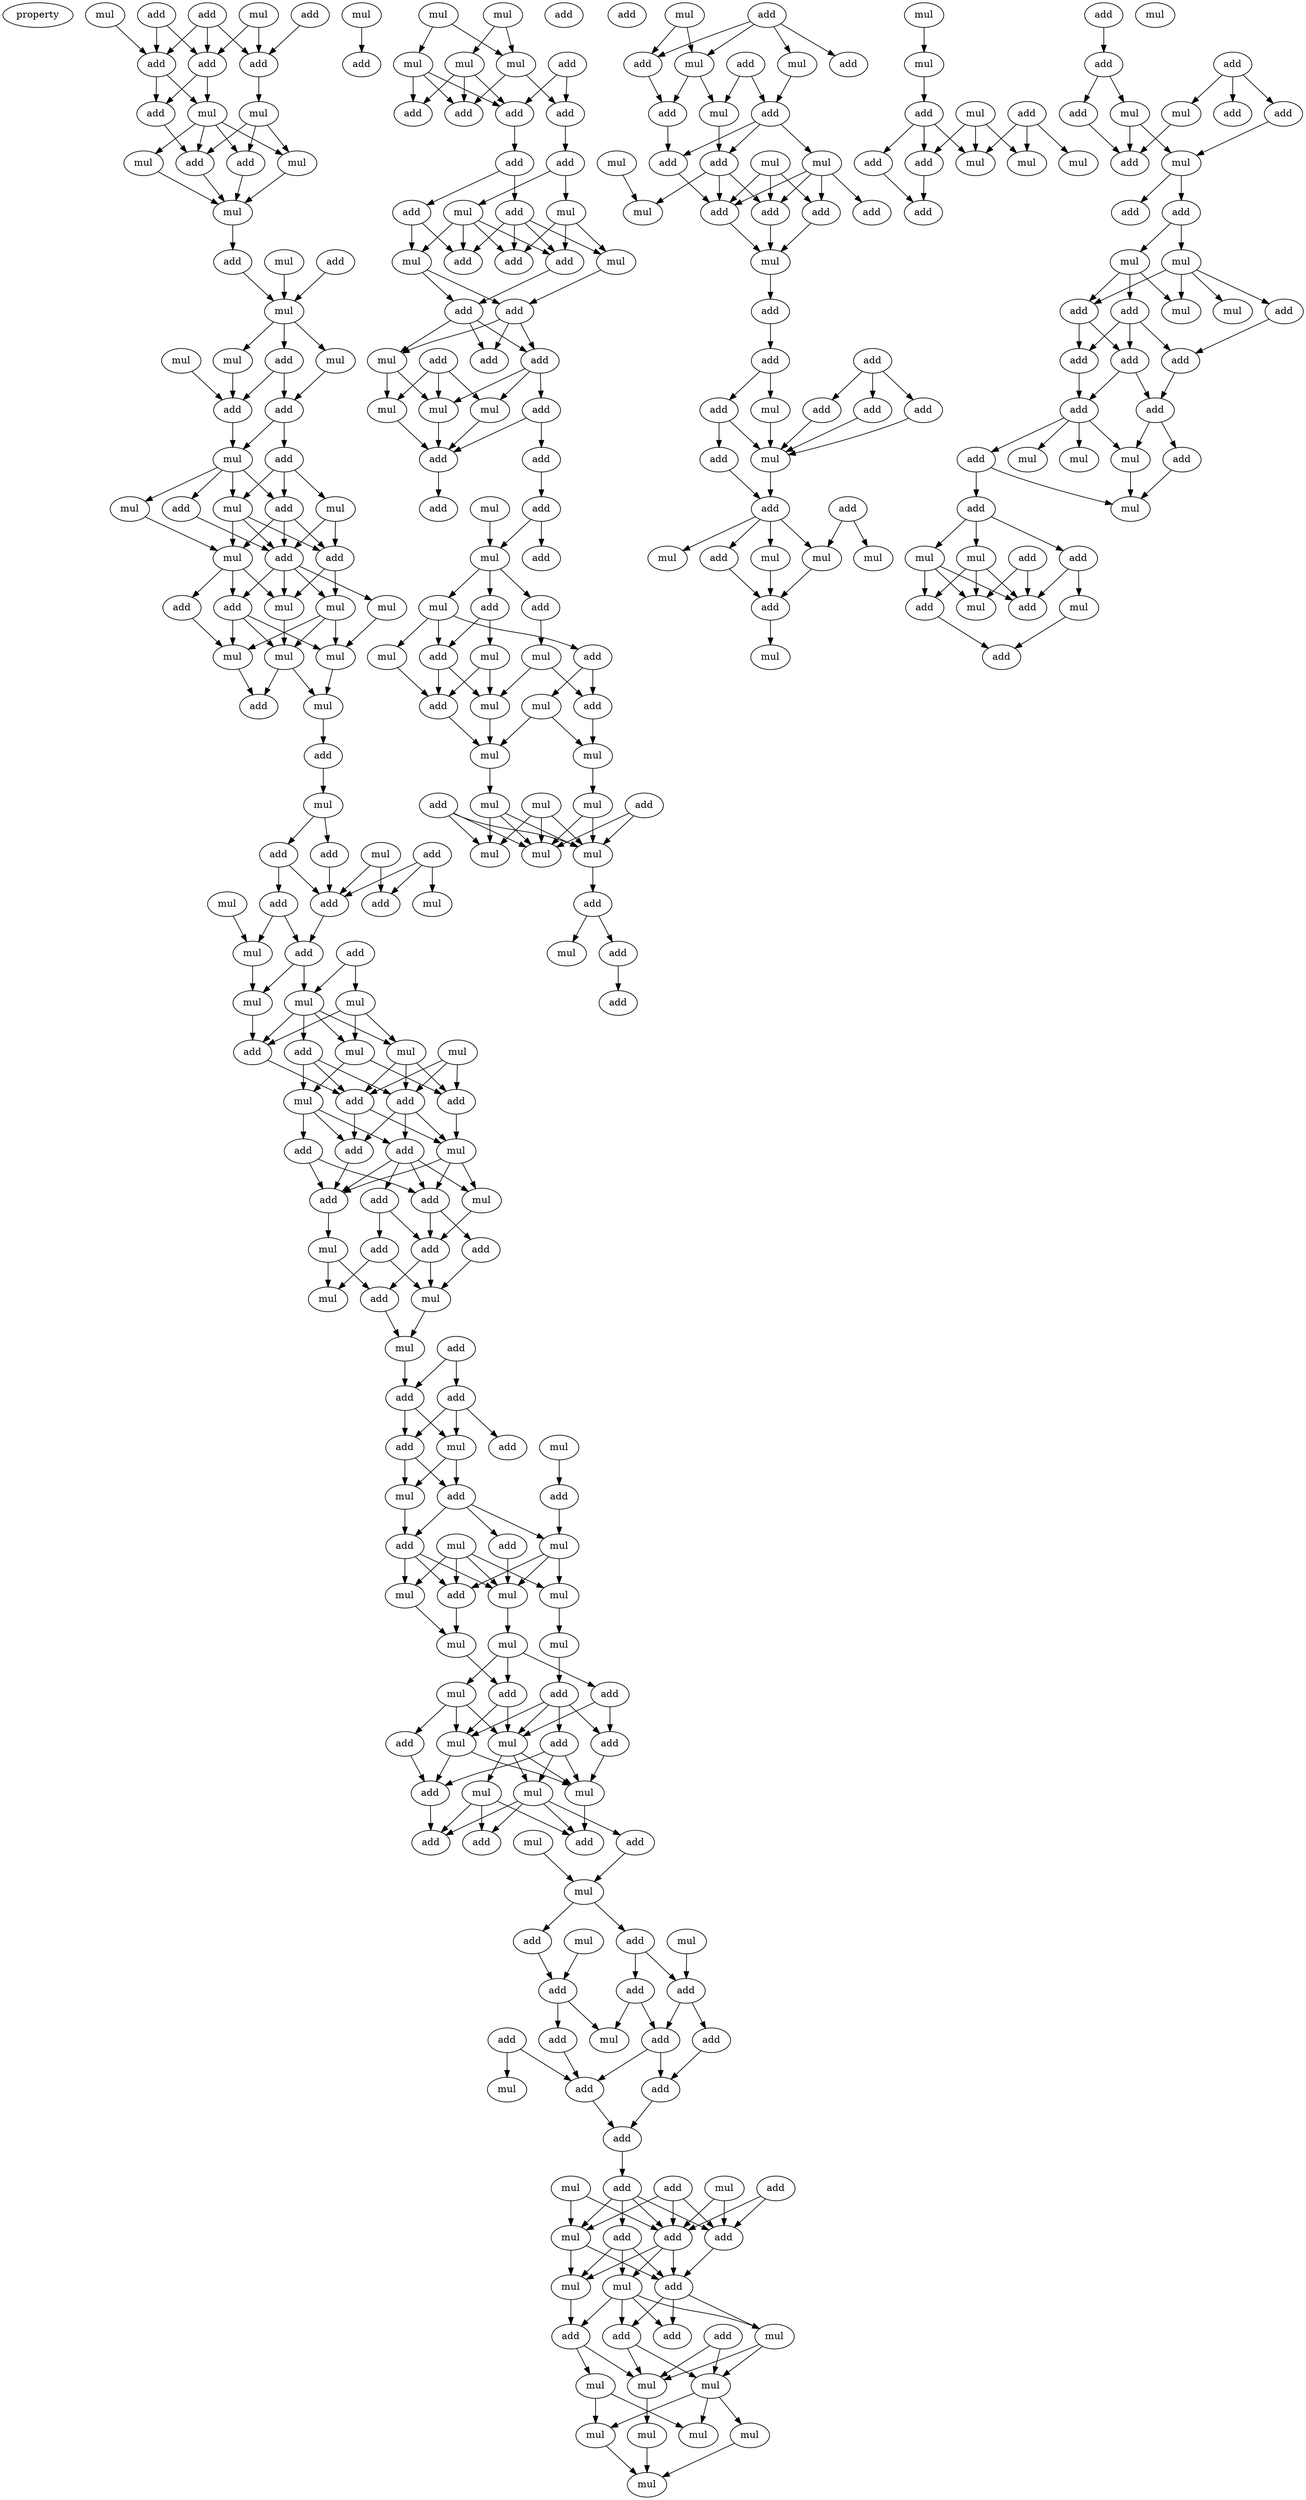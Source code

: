 digraph {
    node [fontcolor=black]
    property [mul=2,lf=1.7]
    0 [ label = add ];
    1 [ label = mul ];
    2 [ label = mul ];
    3 [ label = add ];
    4 [ label = add ];
    5 [ label = add ];
    6 [ label = add ];
    7 [ label = add ];
    8 [ label = mul ];
    9 [ label = mul ];
    10 [ label = add ];
    11 [ label = add ];
    12 [ label = mul ];
    13 [ label = mul ];
    14 [ label = add ];
    15 [ label = mul ];
    16 [ label = mul ];
    17 [ label = add ];
    18 [ label = add ];
    19 [ label = mul ];
    20 [ label = mul ];
    21 [ label = mul ];
    22 [ label = add ];
    23 [ label = mul ];
    24 [ label = add ];
    25 [ label = add ];
    26 [ label = mul ];
    27 [ label = add ];
    28 [ label = add ];
    29 [ label = mul ];
    30 [ label = mul ];
    31 [ label = mul ];
    32 [ label = add ];
    33 [ label = mul ];
    34 [ label = add ];
    35 [ label = add ];
    36 [ label = add ];
    37 [ label = mul ];
    38 [ label = mul ];
    39 [ label = add ];
    40 [ label = mul ];
    41 [ label = mul ];
    42 [ label = mul ];
    43 [ label = mul ];
    44 [ label = add ];
    45 [ label = mul ];
    46 [ label = add ];
    47 [ label = mul ];
    48 [ label = add ];
    49 [ label = add ];
    50 [ label = add ];
    51 [ label = mul ];
    52 [ label = add ];
    53 [ label = mul ];
    54 [ label = add ];
    55 [ label = add ];
    56 [ label = mul ];
    57 [ label = add ];
    58 [ label = add ];
    59 [ label = mul ];
    60 [ label = mul ];
    61 [ label = mul ];
    62 [ label = mul ];
    63 [ label = mul ];
    64 [ label = mul ];
    65 [ label = add ];
    66 [ label = add ];
    67 [ label = mul ];
    68 [ label = add ];
    69 [ label = mul ];
    70 [ label = add ];
    71 [ label = add ];
    72 [ label = mul ];
    73 [ label = add ];
    74 [ label = add ];
    75 [ label = add ];
    76 [ label = add ];
    77 [ label = add ];
    78 [ label = mul ];
    79 [ label = add ];
    80 [ label = mul ];
    81 [ label = add ];
    82 [ label = add ];
    83 [ label = add ];
    84 [ label = mul ];
    85 [ label = add ];
    86 [ label = mul ];
    87 [ label = mul ];
    88 [ label = add ];
    89 [ label = add ];
    90 [ label = add ];
    91 [ label = add ];
    92 [ label = add ];
    93 [ label = mul ];
    94 [ label = mul ];
    95 [ label = mul ];
    96 [ label = add ];
    97 [ label = add ];
    98 [ label = mul ];
    99 [ label = add ];
    100 [ label = add ];
    101 [ label = mul ];
    102 [ label = mul ];
    103 [ label = add ];
    104 [ label = mul ];
    105 [ label = mul ];
    106 [ label = mul ];
    107 [ label = mul ];
    108 [ label = mul ];
    109 [ label = mul ];
    110 [ label = add ];
    111 [ label = add ];
    112 [ label = add ];
    113 [ label = add ];
    114 [ label = add ];
    115 [ label = mul ];
    116 [ label = add ];
    117 [ label = mul ];
    118 [ label = add ];
    119 [ label = mul ];
    120 [ label = mul ];
    121 [ label = mul ];
    122 [ label = add ];
    123 [ label = mul ];
    124 [ label = add ];
    125 [ label = add ];
    126 [ label = add ];
    127 [ label = mul ];
    128 [ label = mul ];
    129 [ label = mul ];
    130 [ label = add ];
    131 [ label = add ];
    132 [ label = add ];
    133 [ label = add ];
    134 [ label = add ];
    135 [ label = add ];
    136 [ label = mul ];
    137 [ label = add ];
    138 [ label = add ];
    139 [ label = add ];
    140 [ label = add ];
    141 [ label = add ];
    142 [ label = mul ];
    143 [ label = add ];
    144 [ label = add ];
    145 [ label = mul ];
    146 [ label = add ];
    147 [ label = mul ];
    148 [ label = add ];
    149 [ label = add ];
    150 [ label = add ];
    151 [ label = add ];
    152 [ label = mul ];
    153 [ label = add ];
    154 [ label = mul ];
    155 [ label = mul ];
    156 [ label = add ];
    157 [ label = add ];
    158 [ label = add ];
    159 [ label = mul ];
    160 [ label = add ];
    161 [ label = mul ];
    162 [ label = mul ];
    163 [ label = mul ];
    164 [ label = mul ];
    165 [ label = mul ];
    166 [ label = mul ];
    167 [ label = mul ];
    168 [ label = mul ];
    169 [ label = mul ];
    170 [ label = add ];
    171 [ label = mul ];
    172 [ label = mul ];
    173 [ label = add ];
    174 [ label = mul ];
    175 [ label = add ];
    176 [ label = mul ];
    177 [ label = mul ];
    178 [ label = add ];
    179 [ label = add ];
    180 [ label = add ];
    181 [ label = add ];
    182 [ label = add ];
    183 [ label = add ];
    184 [ label = add ];
    185 [ label = mul ];
    186 [ label = mul ];
    187 [ label = add ];
    188 [ label = mul ];
    189 [ label = add ];
    190 [ label = add ];
    191 [ label = add ];
    192 [ label = mul ];
    193 [ label = add ];
    194 [ label = add ];
    195 [ label = mul ];
    196 [ label = add ];
    197 [ label = add ];
    198 [ label = add ];
    199 [ label = mul ];
    200 [ label = mul ];
    201 [ label = mul ];
    202 [ label = add ];
    203 [ label = add ];
    204 [ label = add ];
    205 [ label = add ];
    206 [ label = add ];
    207 [ label = mul ];
    208 [ label = add ];
    209 [ label = mul ];
    210 [ label = add ];
    211 [ label = mul ];
    212 [ label = add ];
    213 [ label = add ];
    214 [ label = mul ];
    215 [ label = mul ];
    216 [ label = add ];
    217 [ label = mul ];
    218 [ label = add ];
    219 [ label = mul ];
    220 [ label = add ];
    221 [ label = mul ];
    222 [ label = add ];
    223 [ label = mul ];
    224 [ label = mul ];
    225 [ label = mul ];
    226 [ label = mul ];
    227 [ label = mul ];
    228 [ label = add ];
    229 [ label = add ];
    230 [ label = mul ];
    231 [ label = mul ];
    232 [ label = mul ];
    233 [ label = add ];
    234 [ label = mul ];
    235 [ label = add ];
    236 [ label = add ];
    237 [ label = mul ];
    238 [ label = add ];
    239 [ label = add ];
    240 [ label = add ];
    241 [ label = mul ];
    242 [ label = mul ];
    243 [ label = add ];
    244 [ label = mul ];
    245 [ label = add ];
    246 [ label = add ];
    247 [ label = mul ];
    248 [ label = add ];
    249 [ label = mul ];
    250 [ label = add ];
    251 [ label = mul ];
    252 [ label = add ];
    253 [ label = add ];
    254 [ label = mul ];
    255 [ label = add ];
    256 [ label = add ];
    257 [ label = mul ];
    258 [ label = add ];
    259 [ label = add ];
    260 [ label = add ];
    261 [ label = add ];
    262 [ label = add ];
    263 [ label = mul ];
    264 [ label = add ];
    265 [ label = add ];
    266 [ label = mul ];
    267 [ label = add ];
    268 [ label = add ];
    269 [ label = add ];
    270 [ label = add ];
    271 [ label = mul ];
    272 [ label = mul ];
    273 [ label = mul ];
    274 [ label = mul ];
    275 [ label = add ];
    276 [ label = mul ];
    277 [ label = mul ];
    278 [ label = mul ];
    279 [ label = add ];
    280 [ label = mul ];
    281 [ label = add ];
    282 [ label = add ];
    283 [ label = add ];
    284 [ label = mul ];
    285 [ label = mul ];
    286 [ label = mul ];
    287 [ label = add ];
    288 [ label = add ];
    289 [ label = add ];
    290 [ label = add ];
    291 [ label = add ];
    292 [ label = add ];
    293 [ label = mul ];
    294 [ label = add ];
    295 [ label = mul ];
    296 [ label = add ];
    297 [ label = mul ];
    298 [ label = add ];
    299 [ label = add ];
    300 [ label = mul ];
    301 [ label = mul ];
    302 [ label = mul ];
    303 [ label = add ];
    304 [ label = add ];
    305 [ label = mul ];
    306 [ label = add ];
    307 [ label = add ];
    308 [ label = add ];
    309 [ label = add ];
    310 [ label = add ];
    311 [ label = add ];
    312 [ label = add ];
    313 [ label = mul ];
    314 [ label = mul ];
    315 [ label = mul ];
    316 [ label = add ];
    317 [ label = mul ];
    318 [ label = add ];
    319 [ label = mul ];
    320 [ label = mul ];
    321 [ label = add ];
    322 [ label = add ];
    323 [ label = mul ];
    324 [ label = add ];
    325 [ label = mul ];
    326 [ label = mul ];
    327 [ label = add ];
    328 [ label = add ];
    0 -> 5 [ name = 0 ];
    0 -> 6 [ name = 1 ];
    0 -> 7 [ name = 2 ];
    1 -> 6 [ name = 3 ];
    1 -> 7 [ name = 4 ];
    2 -> 5 [ name = 5 ];
    3 -> 7 [ name = 6 ];
    4 -> 5 [ name = 7 ];
    4 -> 6 [ name = 8 ];
    5 -> 8 [ name = 9 ];
    5 -> 10 [ name = 10 ];
    6 -> 8 [ name = 11 ];
    6 -> 10 [ name = 12 ];
    7 -> 9 [ name = 13 ];
    8 -> 11 [ name = 14 ];
    8 -> 12 [ name = 15 ];
    8 -> 13 [ name = 16 ];
    8 -> 14 [ name = 17 ];
    9 -> 11 [ name = 18 ];
    9 -> 12 [ name = 19 ];
    9 -> 14 [ name = 20 ];
    10 -> 14 [ name = 21 ];
    11 -> 15 [ name = 22 ];
    12 -> 15 [ name = 23 ];
    13 -> 15 [ name = 24 ];
    14 -> 15 [ name = 25 ];
    15 -> 18 [ name = 26 ];
    16 -> 19 [ name = 27 ];
    17 -> 19 [ name = 28 ];
    18 -> 19 [ name = 29 ];
    19 -> 20 [ name = 30 ];
    19 -> 21 [ name = 31 ];
    19 -> 22 [ name = 32 ];
    20 -> 24 [ name = 33 ];
    21 -> 25 [ name = 34 ];
    22 -> 24 [ name = 35 ];
    22 -> 25 [ name = 36 ];
    23 -> 24 [ name = 37 ];
    24 -> 26 [ name = 38 ];
    25 -> 26 [ name = 39 ];
    25 -> 27 [ name = 40 ];
    26 -> 28 [ name = 41 ];
    26 -> 29 [ name = 42 ];
    26 -> 31 [ name = 43 ];
    26 -> 32 [ name = 44 ];
    27 -> 30 [ name = 45 ];
    27 -> 31 [ name = 46 ];
    27 -> 32 [ name = 47 ];
    28 -> 34 [ name = 48 ];
    29 -> 33 [ name = 49 ];
    30 -> 34 [ name = 50 ];
    30 -> 35 [ name = 51 ];
    31 -> 33 [ name = 52 ];
    31 -> 34 [ name = 53 ];
    31 -> 35 [ name = 54 ];
    32 -> 33 [ name = 55 ];
    32 -> 34 [ name = 56 ];
    32 -> 35 [ name = 57 ];
    33 -> 36 [ name = 58 ];
    33 -> 39 [ name = 59 ];
    33 -> 40 [ name = 60 ];
    34 -> 36 [ name = 61 ];
    34 -> 37 [ name = 62 ];
    34 -> 38 [ name = 63 ];
    34 -> 40 [ name = 64 ];
    35 -> 38 [ name = 65 ];
    35 -> 40 [ name = 66 ];
    36 -> 41 [ name = 67 ];
    36 -> 42 [ name = 68 ];
    36 -> 43 [ name = 69 ];
    37 -> 42 [ name = 70 ];
    38 -> 41 [ name = 71 ];
    38 -> 42 [ name = 72 ];
    38 -> 43 [ name = 73 ];
    39 -> 43 [ name = 74 ];
    40 -> 41 [ name = 75 ];
    41 -> 44 [ name = 76 ];
    41 -> 45 [ name = 77 ];
    42 -> 45 [ name = 78 ];
    43 -> 44 [ name = 79 ];
    45 -> 46 [ name = 80 ];
    46 -> 47 [ name = 81 ];
    47 -> 49 [ name = 82 ];
    47 -> 50 [ name = 83 ];
    48 -> 52 [ name = 84 ];
    48 -> 54 [ name = 85 ];
    48 -> 56 [ name = 86 ];
    49 -> 52 [ name = 87 ];
    50 -> 52 [ name = 88 ];
    50 -> 55 [ name = 89 ];
    51 -> 52 [ name = 90 ];
    51 -> 54 [ name = 91 ];
    52 -> 58 [ name = 92 ];
    53 -> 59 [ name = 93 ];
    55 -> 58 [ name = 94 ];
    55 -> 59 [ name = 95 ];
    57 -> 60 [ name = 96 ];
    57 -> 61 [ name = 97 ];
    58 -> 61 [ name = 98 ];
    58 -> 62 [ name = 99 ];
    59 -> 62 [ name = 100 ];
    60 -> 63 [ name = 101 ];
    60 -> 65 [ name = 102 ];
    60 -> 67 [ name = 103 ];
    61 -> 63 [ name = 104 ];
    61 -> 65 [ name = 105 ];
    61 -> 66 [ name = 106 ];
    61 -> 67 [ name = 107 ];
    62 -> 65 [ name = 108 ];
    63 -> 68 [ name = 109 ];
    63 -> 70 [ name = 110 ];
    63 -> 71 [ name = 111 ];
    64 -> 68 [ name = 112 ];
    64 -> 70 [ name = 113 ];
    64 -> 71 [ name = 114 ];
    65 -> 68 [ name = 115 ];
    66 -> 68 [ name = 116 ];
    66 -> 69 [ name = 117 ];
    66 -> 71 [ name = 118 ];
    67 -> 69 [ name = 119 ];
    67 -> 70 [ name = 120 ];
    68 -> 72 [ name = 121 ];
    68 -> 74 [ name = 122 ];
    69 -> 73 [ name = 123 ];
    69 -> 74 [ name = 124 ];
    69 -> 75 [ name = 125 ];
    70 -> 72 [ name = 126 ];
    71 -> 72 [ name = 127 ];
    71 -> 74 [ name = 128 ];
    71 -> 75 [ name = 129 ];
    72 -> 76 [ name = 130 ];
    72 -> 78 [ name = 131 ];
    72 -> 79 [ name = 132 ];
    73 -> 76 [ name = 133 ];
    73 -> 79 [ name = 134 ];
    74 -> 76 [ name = 135 ];
    75 -> 76 [ name = 136 ];
    75 -> 77 [ name = 137 ];
    75 -> 78 [ name = 138 ];
    75 -> 79 [ name = 139 ];
    76 -> 80 [ name = 140 ];
    77 -> 81 [ name = 141 ];
    77 -> 83 [ name = 142 ];
    78 -> 83 [ name = 143 ];
    79 -> 82 [ name = 144 ];
    79 -> 83 [ name = 145 ];
    80 -> 85 [ name = 146 ];
    80 -> 86 [ name = 147 ];
    81 -> 84 [ name = 148 ];
    81 -> 86 [ name = 149 ];
    82 -> 84 [ name = 150 ];
    83 -> 84 [ name = 151 ];
    83 -> 85 [ name = 152 ];
    84 -> 87 [ name = 153 ];
    85 -> 87 [ name = 154 ];
    87 -> 89 [ name = 155 ];
    88 -> 89 [ name = 156 ];
    88 -> 90 [ name = 157 ];
    89 -> 92 [ name = 158 ];
    89 -> 93 [ name = 159 ];
    90 -> 91 [ name = 160 ];
    90 -> 92 [ name = 161 ];
    90 -> 93 [ name = 162 ];
    92 -> 95 [ name = 163 ];
    92 -> 96 [ name = 164 ];
    93 -> 95 [ name = 165 ];
    93 -> 96 [ name = 166 ];
    94 -> 97 [ name = 167 ];
    95 -> 99 [ name = 168 ];
    96 -> 98 [ name = 169 ];
    96 -> 99 [ name = 170 ];
    96 -> 100 [ name = 171 ];
    97 -> 98 [ name = 172 ];
    98 -> 102 [ name = 173 ];
    98 -> 103 [ name = 174 ];
    98 -> 104 [ name = 175 ];
    99 -> 103 [ name = 176 ];
    99 -> 104 [ name = 177 ];
    99 -> 105 [ name = 178 ];
    100 -> 104 [ name = 179 ];
    101 -> 102 [ name = 180 ];
    101 -> 103 [ name = 181 ];
    101 -> 104 [ name = 182 ];
    101 -> 105 [ name = 183 ];
    102 -> 106 [ name = 184 ];
    103 -> 108 [ name = 185 ];
    104 -> 107 [ name = 186 ];
    105 -> 108 [ name = 187 ];
    106 -> 110 [ name = 188 ];
    107 -> 109 [ name = 189 ];
    107 -> 111 [ name = 190 ];
    107 -> 112 [ name = 191 ];
    108 -> 112 [ name = 192 ];
    109 -> 115 [ name = 193 ];
    109 -> 116 [ name = 194 ];
    109 -> 117 [ name = 195 ];
    110 -> 113 [ name = 196 ];
    110 -> 114 [ name = 197 ];
    110 -> 115 [ name = 198 ];
    110 -> 117 [ name = 199 ];
    111 -> 114 [ name = 200 ];
    111 -> 117 [ name = 201 ];
    112 -> 115 [ name = 202 ];
    112 -> 117 [ name = 203 ];
    113 -> 118 [ name = 204 ];
    113 -> 119 [ name = 205 ];
    113 -> 121 [ name = 206 ];
    114 -> 119 [ name = 207 ];
    115 -> 118 [ name = 208 ];
    115 -> 119 [ name = 209 ];
    116 -> 118 [ name = 210 ];
    117 -> 119 [ name = 211 ];
    117 -> 120 [ name = 212 ];
    117 -> 121 [ name = 213 ];
    118 -> 125 [ name = 214 ];
    119 -> 122 [ name = 215 ];
    120 -> 122 [ name = 216 ];
    120 -> 124 [ name = 217 ];
    120 -> 125 [ name = 218 ];
    121 -> 122 [ name = 219 ];
    121 -> 124 [ name = 220 ];
    121 -> 125 [ name = 221 ];
    121 -> 126 [ name = 222 ];
    123 -> 127 [ name = 223 ];
    126 -> 127 [ name = 224 ];
    127 -> 130 [ name = 225 ];
    127 -> 131 [ name = 226 ];
    128 -> 132 [ name = 227 ];
    129 -> 133 [ name = 228 ];
    130 -> 132 [ name = 229 ];
    131 -> 133 [ name = 230 ];
    131 -> 134 [ name = 231 ];
    132 -> 135 [ name = 232 ];
    132 -> 136 [ name = 233 ];
    133 -> 137 [ name = 234 ];
    133 -> 139 [ name = 235 ];
    134 -> 136 [ name = 236 ];
    134 -> 137 [ name = 237 ];
    135 -> 140 [ name = 238 ];
    137 -> 140 [ name = 239 ];
    137 -> 141 [ name = 240 ];
    138 -> 140 [ name = 241 ];
    138 -> 142 [ name = 242 ];
    139 -> 141 [ name = 243 ];
    140 -> 143 [ name = 244 ];
    141 -> 143 [ name = 245 ];
    143 -> 144 [ name = 246 ];
    144 -> 149 [ name = 247 ];
    144 -> 150 [ name = 248 ];
    144 -> 151 [ name = 249 ];
    144 -> 152 [ name = 250 ];
    145 -> 151 [ name = 251 ];
    145 -> 152 [ name = 252 ];
    146 -> 149 [ name = 253 ];
    146 -> 151 [ name = 254 ];
    146 -> 152 [ name = 255 ];
    147 -> 149 [ name = 256 ];
    147 -> 151 [ name = 257 ];
    148 -> 149 [ name = 258 ];
    148 -> 151 [ name = 259 ];
    149 -> 153 [ name = 260 ];
    150 -> 153 [ name = 261 ];
    150 -> 154 [ name = 262 ];
    150 -> 155 [ name = 263 ];
    151 -> 153 [ name = 264 ];
    151 -> 154 [ name = 265 ];
    151 -> 155 [ name = 266 ];
    152 -> 153 [ name = 267 ];
    152 -> 154 [ name = 268 ];
    153 -> 157 [ name = 269 ];
    153 -> 159 [ name = 270 ];
    153 -> 160 [ name = 271 ];
    154 -> 156 [ name = 272 ];
    155 -> 156 [ name = 273 ];
    155 -> 157 [ name = 274 ];
    155 -> 159 [ name = 275 ];
    155 -> 160 [ name = 276 ];
    156 -> 162 [ name = 277 ];
    156 -> 163 [ name = 278 ];
    157 -> 161 [ name = 279 ];
    157 -> 163 [ name = 280 ];
    158 -> 161 [ name = 281 ];
    158 -> 163 [ name = 282 ];
    159 -> 161 [ name = 283 ];
    159 -> 163 [ name = 284 ];
    161 -> 164 [ name = 285 ];
    161 -> 165 [ name = 286 ];
    161 -> 167 [ name = 287 ];
    162 -> 164 [ name = 288 ];
    162 -> 165 [ name = 289 ];
    163 -> 166 [ name = 290 ];
    165 -> 168 [ name = 291 ];
    166 -> 168 [ name = 292 ];
    167 -> 168 [ name = 293 ];
    169 -> 170 [ name = 294 ];
    171 -> 176 [ name = 295 ];
    171 -> 177 [ name = 296 ];
    172 -> 174 [ name = 297 ];
    172 -> 176 [ name = 298 ];
    174 -> 178 [ name = 299 ];
    174 -> 179 [ name = 300 ];
    174 -> 181 [ name = 301 ];
    175 -> 179 [ name = 302 ];
    175 -> 180 [ name = 303 ];
    176 -> 180 [ name = 304 ];
    176 -> 181 [ name = 305 ];
    177 -> 178 [ name = 306 ];
    177 -> 179 [ name = 307 ];
    177 -> 181 [ name = 308 ];
    179 -> 183 [ name = 309 ];
    180 -> 182 [ name = 310 ];
    182 -> 185 [ name = 311 ];
    182 -> 186 [ name = 312 ];
    183 -> 184 [ name = 313 ];
    183 -> 187 [ name = 314 ];
    184 -> 188 [ name = 315 ];
    184 -> 189 [ name = 316 ];
    185 -> 188 [ name = 317 ];
    185 -> 189 [ name = 318 ];
    185 -> 190 [ name = 319 ];
    185 -> 191 [ name = 320 ];
    186 -> 190 [ name = 321 ];
    186 -> 191 [ name = 322 ];
    186 -> 192 [ name = 323 ];
    187 -> 189 [ name = 324 ];
    187 -> 190 [ name = 325 ];
    187 -> 191 [ name = 326 ];
    187 -> 192 [ name = 327 ];
    188 -> 193 [ name = 328 ];
    188 -> 194 [ name = 329 ];
    190 -> 193 [ name = 330 ];
    192 -> 194 [ name = 331 ];
    193 -> 195 [ name = 332 ];
    193 -> 196 [ name = 333 ];
    193 -> 197 [ name = 334 ];
    194 -> 195 [ name = 335 ];
    194 -> 196 [ name = 336 ];
    194 -> 197 [ name = 337 ];
    195 -> 199 [ name = 338 ];
    195 -> 200 [ name = 339 ];
    197 -> 200 [ name = 340 ];
    197 -> 201 [ name = 341 ];
    197 -> 202 [ name = 342 ];
    198 -> 199 [ name = 343 ];
    198 -> 200 [ name = 344 ];
    198 -> 201 [ name = 345 ];
    199 -> 204 [ name = 346 ];
    200 -> 204 [ name = 347 ];
    201 -> 204 [ name = 348 ];
    202 -> 203 [ name = 349 ];
    202 -> 204 [ name = 350 ];
    203 -> 208 [ name = 351 ];
    204 -> 206 [ name = 352 ];
    207 -> 209 [ name = 353 ];
    208 -> 209 [ name = 354 ];
    208 -> 210 [ name = 355 ];
    209 -> 211 [ name = 356 ];
    209 -> 212 [ name = 357 ];
    209 -> 213 [ name = 358 ];
    211 -> 214 [ name = 359 ];
    211 -> 216 [ name = 360 ];
    211 -> 218 [ name = 361 ];
    212 -> 215 [ name = 362 ];
    212 -> 218 [ name = 363 ];
    213 -> 217 [ name = 364 ];
    214 -> 222 [ name = 365 ];
    215 -> 219 [ name = 366 ];
    215 -> 222 [ name = 367 ];
    216 -> 220 [ name = 368 ];
    216 -> 221 [ name = 369 ];
    217 -> 219 [ name = 370 ];
    217 -> 220 [ name = 371 ];
    218 -> 219 [ name = 372 ];
    218 -> 222 [ name = 373 ];
    219 -> 224 [ name = 374 ];
    220 -> 223 [ name = 375 ];
    221 -> 223 [ name = 376 ];
    221 -> 224 [ name = 377 ];
    222 -> 224 [ name = 378 ];
    223 -> 226 [ name = 379 ];
    224 -> 225 [ name = 380 ];
    225 -> 230 [ name = 381 ];
    225 -> 231 [ name = 382 ];
    225 -> 232 [ name = 383 ];
    226 -> 230 [ name = 384 ];
    226 -> 232 [ name = 385 ];
    227 -> 230 [ name = 386 ];
    227 -> 231 [ name = 387 ];
    227 -> 232 [ name = 388 ];
    228 -> 230 [ name = 389 ];
    228 -> 231 [ name = 390 ];
    228 -> 232 [ name = 391 ];
    229 -> 230 [ name = 392 ];
    229 -> 232 [ name = 393 ];
    230 -> 233 [ name = 394 ];
    233 -> 234 [ name = 395 ];
    233 -> 235 [ name = 396 ];
    235 -> 236 [ name = 397 ];
    237 -> 240 [ name = 398 ];
    237 -> 241 [ name = 399 ];
    238 -> 239 [ name = 400 ];
    238 -> 240 [ name = 401 ];
    238 -> 241 [ name = 402 ];
    238 -> 242 [ name = 403 ];
    240 -> 245 [ name = 404 ];
    241 -> 244 [ name = 405 ];
    241 -> 245 [ name = 406 ];
    242 -> 246 [ name = 407 ];
    243 -> 244 [ name = 408 ];
    243 -> 246 [ name = 409 ];
    244 -> 250 [ name = 410 ];
    245 -> 248 [ name = 411 ];
    246 -> 248 [ name = 412 ];
    246 -> 250 [ name = 413 ];
    246 -> 251 [ name = 414 ];
    247 -> 252 [ name = 415 ];
    247 -> 255 [ name = 416 ];
    247 -> 256 [ name = 417 ];
    248 -> 255 [ name = 418 ];
    249 -> 254 [ name = 419 ];
    250 -> 252 [ name = 420 ];
    250 -> 254 [ name = 421 ];
    250 -> 255 [ name = 422 ];
    251 -> 252 [ name = 423 ];
    251 -> 253 [ name = 424 ];
    251 -> 255 [ name = 425 ];
    251 -> 256 [ name = 426 ];
    252 -> 257 [ name = 427 ];
    255 -> 257 [ name = 428 ];
    256 -> 257 [ name = 429 ];
    257 -> 258 [ name = 430 ];
    258 -> 259 [ name = 431 ];
    259 -> 262 [ name = 432 ];
    259 -> 263 [ name = 433 ];
    260 -> 261 [ name = 434 ];
    260 -> 264 [ name = 435 ];
    260 -> 265 [ name = 436 ];
    261 -> 266 [ name = 437 ];
    262 -> 266 [ name = 438 ];
    262 -> 267 [ name = 439 ];
    263 -> 266 [ name = 440 ];
    264 -> 266 [ name = 441 ];
    265 -> 266 [ name = 442 ];
    266 -> 269 [ name = 443 ];
    267 -> 269 [ name = 444 ];
    268 -> 271 [ name = 445 ];
    268 -> 274 [ name = 446 ];
    269 -> 270 [ name = 447 ];
    269 -> 271 [ name = 448 ];
    269 -> 272 [ name = 449 ];
    269 -> 273 [ name = 450 ];
    270 -> 275 [ name = 451 ];
    271 -> 275 [ name = 452 ];
    272 -> 275 [ name = 453 ];
    275 -> 276 [ name = 454 ];
    277 -> 278 [ name = 455 ];
    278 -> 279 [ name = 456 ];
    279 -> 282 [ name = 457 ];
    279 -> 283 [ name = 458 ];
    279 -> 286 [ name = 459 ];
    280 -> 282 [ name = 460 ];
    280 -> 284 [ name = 461 ];
    280 -> 286 [ name = 462 ];
    281 -> 284 [ name = 463 ];
    281 -> 285 [ name = 464 ];
    281 -> 286 [ name = 465 ];
    282 -> 287 [ name = 466 ];
    283 -> 287 [ name = 467 ];
    288 -> 289 [ name = 468 ];
    289 -> 293 [ name = 469 ];
    289 -> 294 [ name = 470 ];
    290 -> 291 [ name = 471 ];
    290 -> 292 [ name = 472 ];
    290 -> 295 [ name = 473 ];
    291 -> 297 [ name = 474 ];
    293 -> 296 [ name = 475 ];
    293 -> 297 [ name = 476 ];
    294 -> 296 [ name = 477 ];
    295 -> 296 [ name = 478 ];
    297 -> 298 [ name = 479 ];
    297 -> 299 [ name = 480 ];
    299 -> 300 [ name = 481 ];
    299 -> 301 [ name = 482 ];
    300 -> 302 [ name = 483 ];
    300 -> 304 [ name = 484 ];
    300 -> 305 [ name = 485 ];
    300 -> 306 [ name = 486 ];
    301 -> 302 [ name = 487 ];
    301 -> 303 [ name = 488 ];
    301 -> 306 [ name = 489 ];
    303 -> 307 [ name = 490 ];
    303 -> 308 [ name = 491 ];
    303 -> 309 [ name = 492 ];
    304 -> 307 [ name = 493 ];
    306 -> 308 [ name = 494 ];
    306 -> 309 [ name = 495 ];
    307 -> 311 [ name = 496 ];
    308 -> 310 [ name = 497 ];
    308 -> 311 [ name = 498 ];
    309 -> 310 [ name = 499 ];
    310 -> 312 [ name = 500 ];
    310 -> 313 [ name = 501 ];
    310 -> 314 [ name = 502 ];
    310 -> 315 [ name = 503 ];
    311 -> 313 [ name = 504 ];
    311 -> 316 [ name = 505 ];
    312 -> 317 [ name = 506 ];
    312 -> 318 [ name = 507 ];
    313 -> 317 [ name = 508 ];
    316 -> 317 [ name = 509 ];
    318 -> 319 [ name = 510 ];
    318 -> 320 [ name = 511 ];
    318 -> 321 [ name = 512 ];
    319 -> 323 [ name = 513 ];
    319 -> 324 [ name = 514 ];
    319 -> 327 [ name = 515 ];
    320 -> 323 [ name = 516 ];
    320 -> 324 [ name = 517 ];
    320 -> 327 [ name = 518 ];
    321 -> 324 [ name = 519 ];
    321 -> 326 [ name = 520 ];
    322 -> 323 [ name = 521 ];
    322 -> 324 [ name = 522 ];
    326 -> 328 [ name = 523 ];
    327 -> 328 [ name = 524 ];
}
